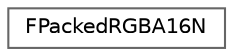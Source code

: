 digraph "Graphical Class Hierarchy"
{
 // INTERACTIVE_SVG=YES
 // LATEX_PDF_SIZE
  bgcolor="transparent";
  edge [fontname=Helvetica,fontsize=10,labelfontname=Helvetica,labelfontsize=10];
  node [fontname=Helvetica,fontsize=10,shape=box,height=0.2,width=0.4];
  rankdir="LR";
  Node0 [id="Node000000",label="FPackedRGBA16N",height=0.2,width=0.4,color="grey40", fillcolor="white", style="filled",URL="$d3/dd0/structFPackedRGBA16N.html",tooltip="A vector, quantized and packed into 32-bits."];
}
